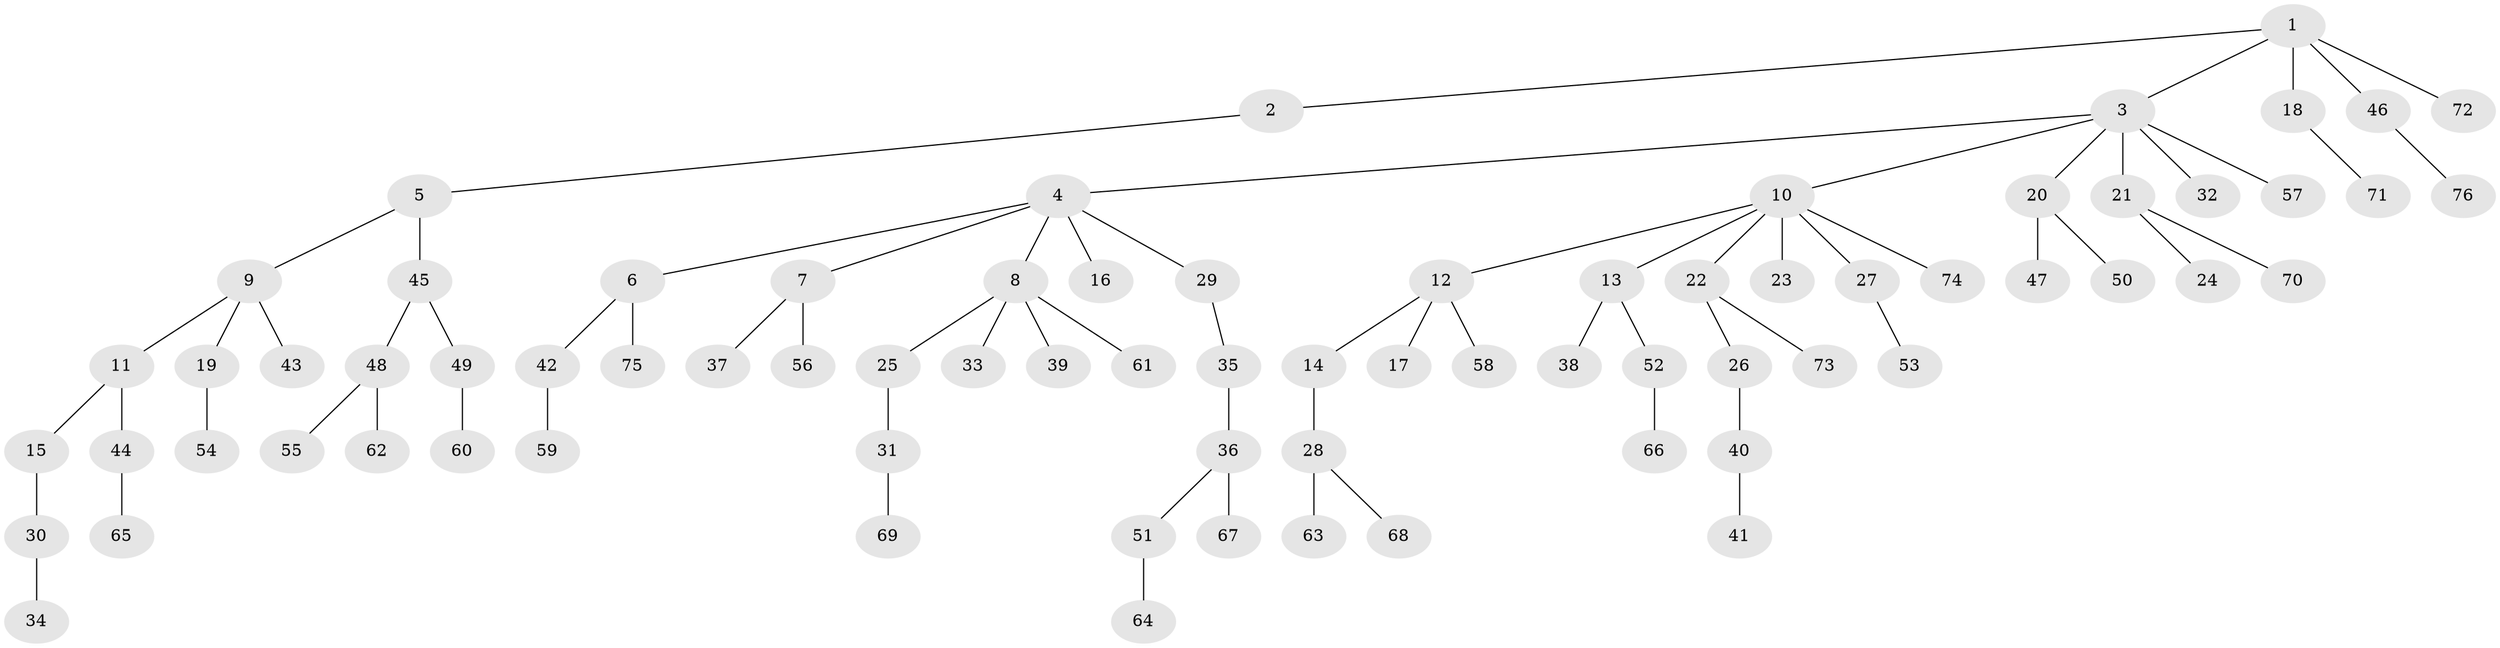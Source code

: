 // coarse degree distribution, {4: 0.044444444444444446, 13: 0.022222222222222223, 3: 0.15555555555555556, 1: 0.6666666666666666, 5: 0.044444444444444446, 2: 0.06666666666666667}
// Generated by graph-tools (version 1.1) at 2025/19/03/04/25 18:19:03]
// undirected, 76 vertices, 75 edges
graph export_dot {
graph [start="1"]
  node [color=gray90,style=filled];
  1;
  2;
  3;
  4;
  5;
  6;
  7;
  8;
  9;
  10;
  11;
  12;
  13;
  14;
  15;
  16;
  17;
  18;
  19;
  20;
  21;
  22;
  23;
  24;
  25;
  26;
  27;
  28;
  29;
  30;
  31;
  32;
  33;
  34;
  35;
  36;
  37;
  38;
  39;
  40;
  41;
  42;
  43;
  44;
  45;
  46;
  47;
  48;
  49;
  50;
  51;
  52;
  53;
  54;
  55;
  56;
  57;
  58;
  59;
  60;
  61;
  62;
  63;
  64;
  65;
  66;
  67;
  68;
  69;
  70;
  71;
  72;
  73;
  74;
  75;
  76;
  1 -- 2;
  1 -- 3;
  1 -- 18;
  1 -- 46;
  1 -- 72;
  2 -- 5;
  3 -- 4;
  3 -- 10;
  3 -- 20;
  3 -- 21;
  3 -- 32;
  3 -- 57;
  4 -- 6;
  4 -- 7;
  4 -- 8;
  4 -- 16;
  4 -- 29;
  5 -- 9;
  5 -- 45;
  6 -- 42;
  6 -- 75;
  7 -- 37;
  7 -- 56;
  8 -- 25;
  8 -- 33;
  8 -- 39;
  8 -- 61;
  9 -- 11;
  9 -- 19;
  9 -- 43;
  10 -- 12;
  10 -- 13;
  10 -- 22;
  10 -- 23;
  10 -- 27;
  10 -- 74;
  11 -- 15;
  11 -- 44;
  12 -- 14;
  12 -- 17;
  12 -- 58;
  13 -- 38;
  13 -- 52;
  14 -- 28;
  15 -- 30;
  18 -- 71;
  19 -- 54;
  20 -- 47;
  20 -- 50;
  21 -- 24;
  21 -- 70;
  22 -- 26;
  22 -- 73;
  25 -- 31;
  26 -- 40;
  27 -- 53;
  28 -- 63;
  28 -- 68;
  29 -- 35;
  30 -- 34;
  31 -- 69;
  35 -- 36;
  36 -- 51;
  36 -- 67;
  40 -- 41;
  42 -- 59;
  44 -- 65;
  45 -- 48;
  45 -- 49;
  46 -- 76;
  48 -- 55;
  48 -- 62;
  49 -- 60;
  51 -- 64;
  52 -- 66;
}
